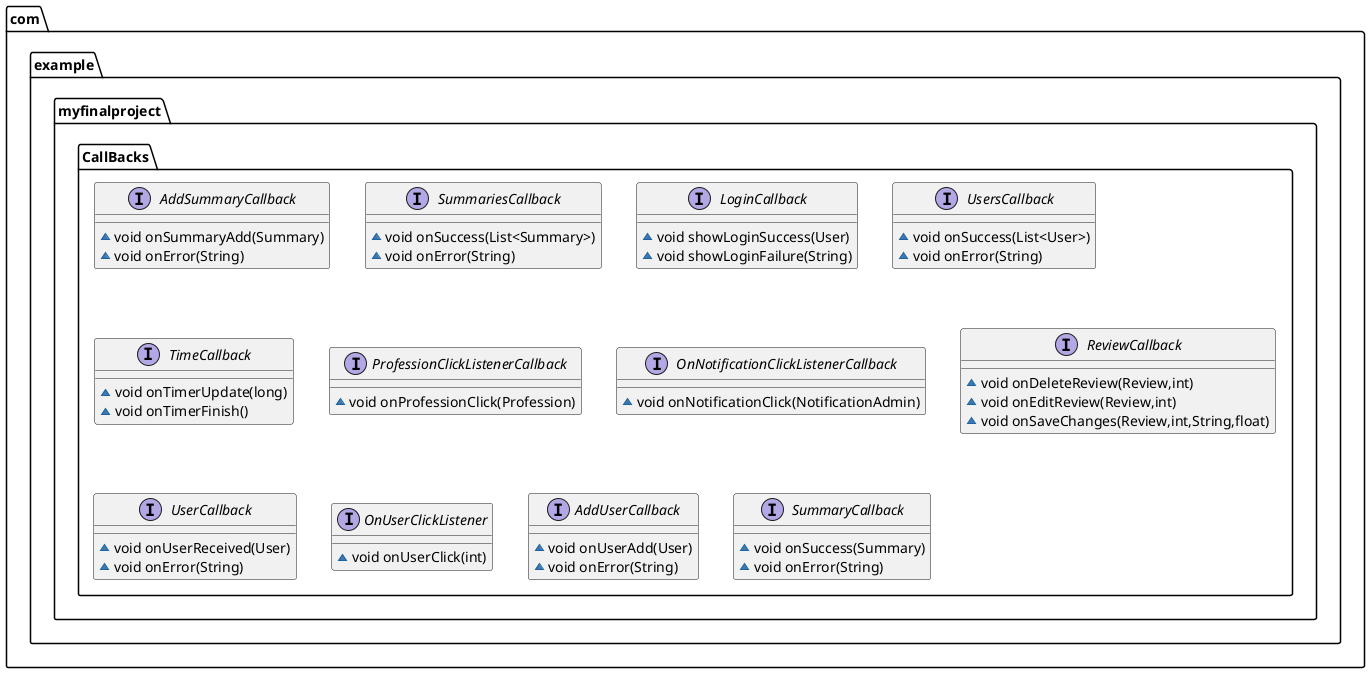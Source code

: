 @startuml
interface com.example.myfinalproject.CallBacks.AddSummaryCallback {
~ void onSummaryAdd(Summary)
~ void onError(String)
}

interface com.example.myfinalproject.CallBacks.SummariesCallback {
~ void onSuccess(List<Summary>)
~ void onError(String)
}

interface com.example.myfinalproject.CallBacks.LoginCallback {
~ void showLoginSuccess(User)
~ void showLoginFailure(String)
}

interface com.example.myfinalproject.CallBacks.UsersCallback {
~ void onSuccess(List<User>)
~ void onError(String)
}

interface com.example.myfinalproject.CallBacks.TimeCallback {
~ void onTimerUpdate(long)
~ void onTimerFinish()
}

interface com.example.myfinalproject.CallBacks.ProfessionClickListenerCallback {
~ void onProfessionClick(Profession)
}

interface com.example.myfinalproject.CallBacks.OnNotificationClickListenerCallback {
~ void onNotificationClick(NotificationAdmin)
}

interface com.example.myfinalproject.CallBacks.ReviewCallback {
~ void onDeleteReview(Review,int)
~ void onEditReview(Review,int)
~ void onSaveChanges(Review,int,String,float)
}

interface com.example.myfinalproject.CallBacks.UserCallback {
~ void onUserReceived(User)
~ void onError(String)
}

interface com.example.myfinalproject.CallBacks.OnUserClickListener {
~ void onUserClick(int)
}

interface com.example.myfinalproject.CallBacks.AddUserCallback {
~ void onUserAdd(User)
~ void onError(String)
}

interface com.example.myfinalproject.CallBacks.SummaryCallback {
~ void onSuccess(Summary)
~ void onError(String)
}

@enduml